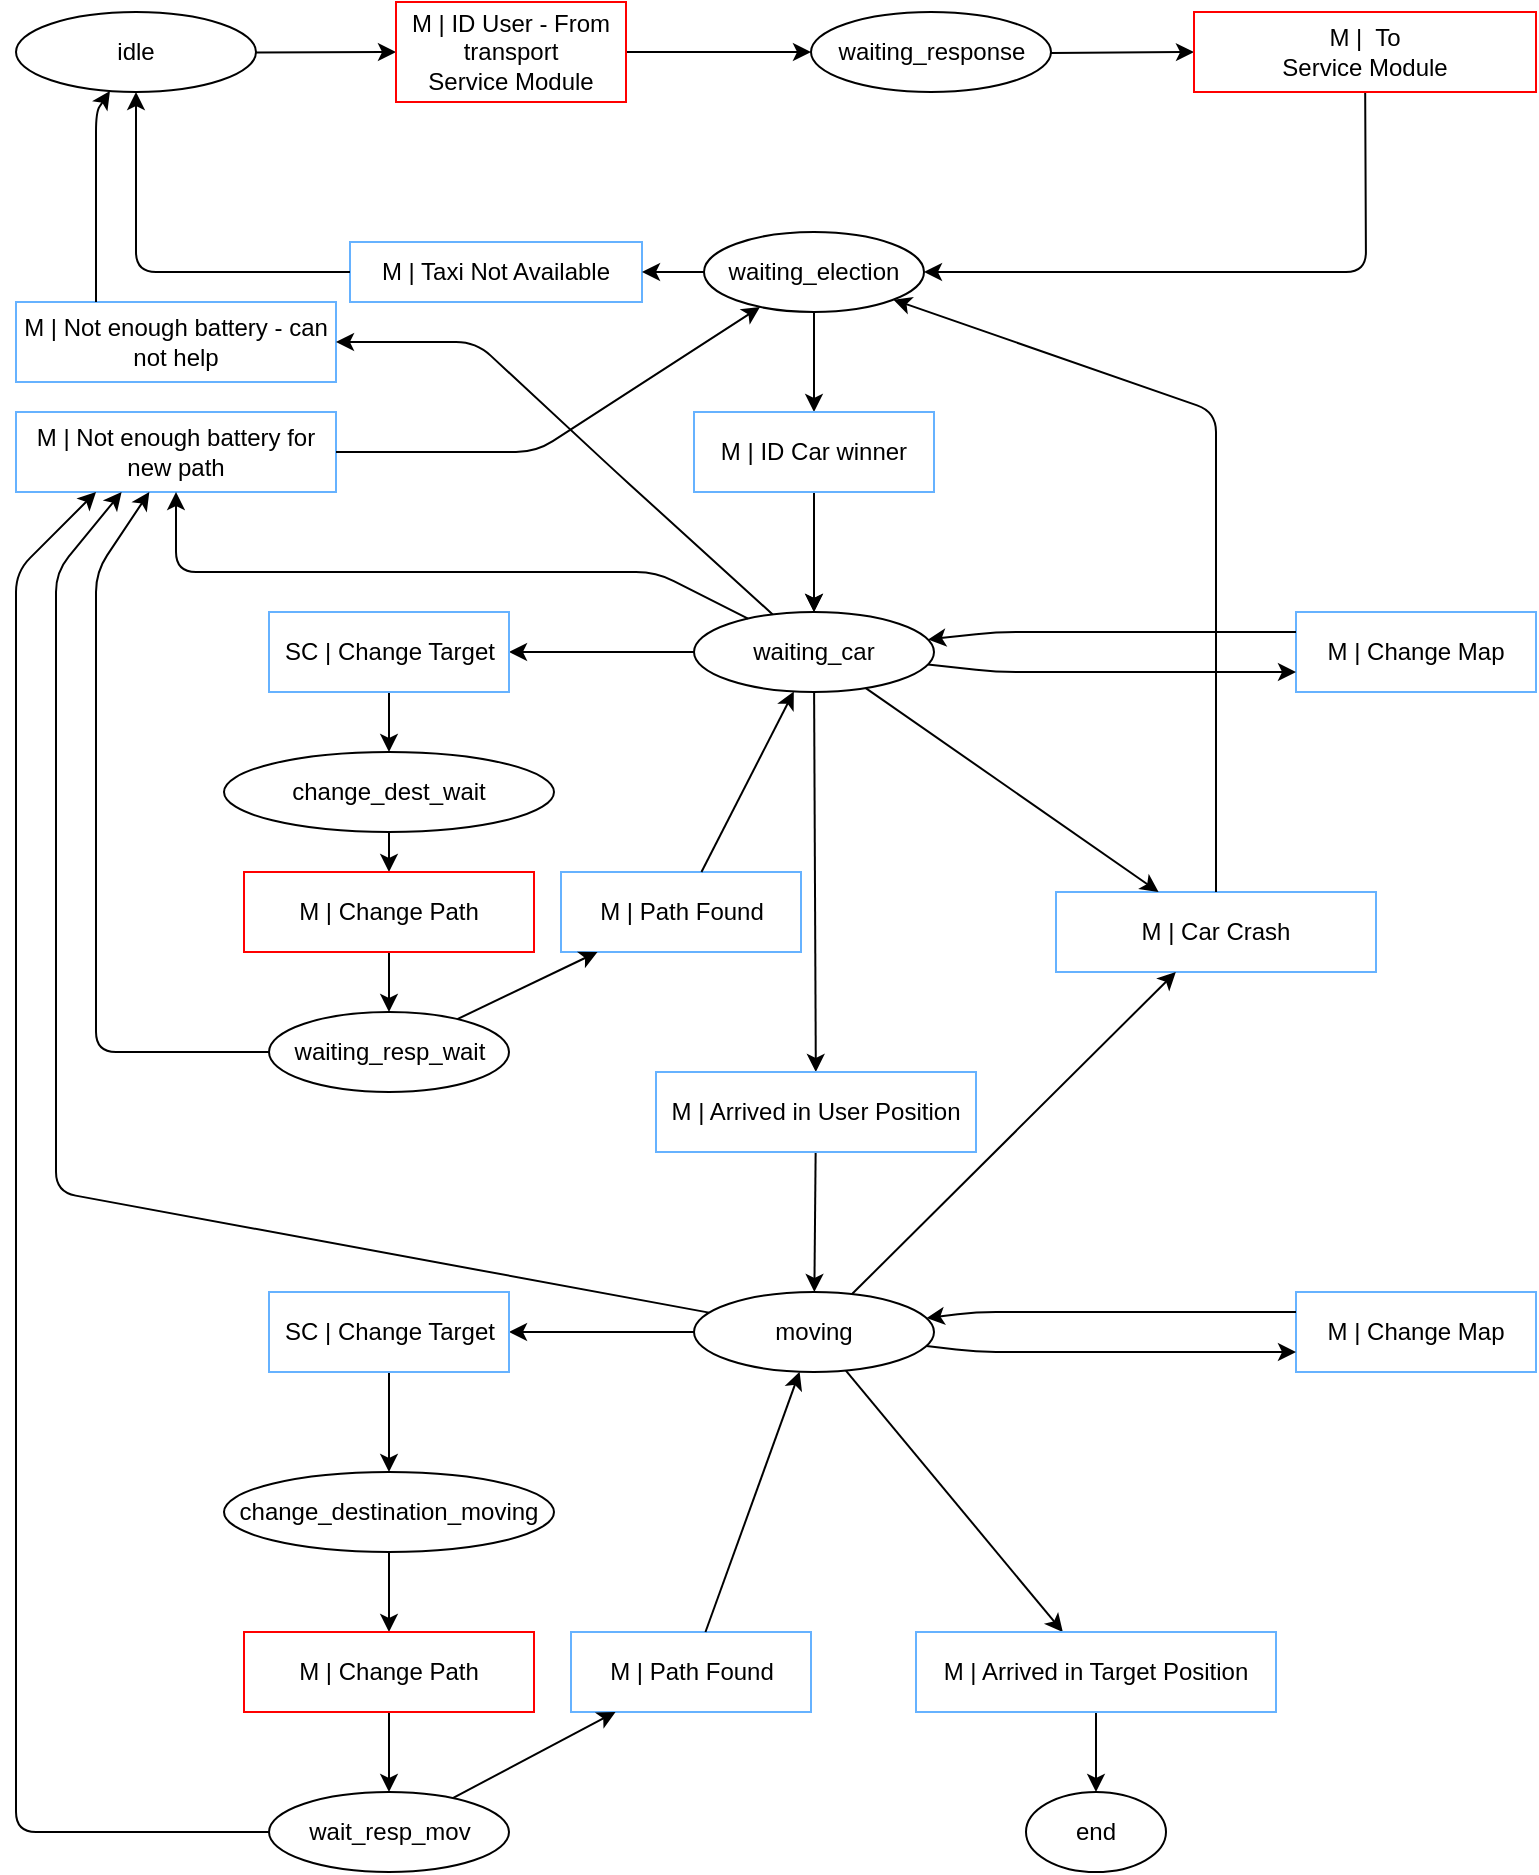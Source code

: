 <mxfile version="12.9.3" type="device"><diagram id="UIkgHiiRnHfRhCUhEY8e" name="Page-1"><mxGraphModel dx="1422" dy="822" grid="1" gridSize="10" guides="1" tooltips="1" connect="1" arrows="1" fold="1" page="1" pageScale="1" pageWidth="827" pageHeight="1169" math="0" shadow="0"><root><mxCell id="0"/><mxCell id="1" parent="0"/><mxCell id="0_yy_IyR2nImYbsmrZYt-3" value="idle" style="ellipse;whiteSpace=wrap;html=1;" parent="1" vertex="1"><mxGeometry x="40" y="40" width="120" height="40" as="geometry"/></mxCell><mxCell id="1BChCuuW57q9WMQYWWYu-3" value="waiting_response" style="ellipse;whiteSpace=wrap;html=1;" parent="1" vertex="1"><mxGeometry x="437.5" y="40" width="120" height="40" as="geometry"/></mxCell><mxCell id="1BChCuuW57q9WMQYWWYu-4" value="" style="endArrow=classic;html=1;" parent="1" source="1BChCuuW57q9WMQYWWYu-30" target="1BChCuuW57q9WMQYWWYu-3" edge="1"><mxGeometry width="50" height="50" relative="1" as="geometry"><mxPoint x="223" y="400" as="sourcePoint"/><mxPoint x="370" y="200" as="targetPoint"/></mxGeometry></mxCell><mxCell id="1BChCuuW57q9WMQYWWYu-6" value="" style="endArrow=classic;html=1;" parent="1" source="0_yy_IyR2nImYbsmrZYt-3" target="1BChCuuW57q9WMQYWWYu-30" edge="1"><mxGeometry width="50" height="50" relative="1" as="geometry"><mxPoint x="220" y="280" as="sourcePoint"/><mxPoint x="235.935" y="380" as="targetPoint"/></mxGeometry></mxCell><mxCell id="1BChCuuW57q9WMQYWWYu-13" value="" style="endArrow=classic;html=1;" parent="1" source="1BChCuuW57q9WMQYWWYu-3" target="1BChCuuW57q9WMQYWWYu-31" edge="1"><mxGeometry width="50" height="50" relative="1" as="geometry"><mxPoint x="160" y="530" as="sourcePoint"/><mxPoint x="509" y="60" as="targetPoint"/></mxGeometry></mxCell><mxCell id="1BChCuuW57q9WMQYWWYu-15" value="" style="endArrow=classic;html=1;" parent="1" source="1BChCuuW57q9WMQYWWYu-31" target="1BChCuuW57q9WMQYWWYu-17" edge="1"><mxGeometry width="50" height="50" relative="1" as="geometry"><mxPoint x="660" y="450" as="sourcePoint"/><mxPoint x="650" y="360" as="targetPoint"/><Array as="points"><mxPoint x="715" y="170"/></Array></mxGeometry></mxCell><mxCell id="1BChCuuW57q9WMQYWWYu-17" value="waiting_election" style="ellipse;whiteSpace=wrap;html=1;" parent="1" vertex="1"><mxGeometry x="384" y="150" width="110" height="40" as="geometry"/></mxCell><mxCell id="1BChCuuW57q9WMQYWWYu-19" value="waiting_car" style="ellipse;whiteSpace=wrap;html=1;" parent="1" vertex="1"><mxGeometry x="379" y="340" width="120" height="40" as="geometry"/></mxCell><mxCell id="1BChCuuW57q9WMQYWWYu-20" value="" style="endArrow=classic;html=1;" parent="1" source="1BChCuuW57q9WMQYWWYu-53" target="1BChCuuW57q9WMQYWWYu-19" edge="1"><mxGeometry width="50" height="50" relative="1" as="geometry"><mxPoint x="585" y="597.5" as="sourcePoint"/><mxPoint x="780" y="480" as="targetPoint"/></mxGeometry></mxCell><mxCell id="1BChCuuW57q9WMQYWWYu-29" value="" style="endArrow=classic;html=1;" parent="1" source="1BChCuuW57q9WMQYWWYu-17" target="1BChCuuW57q9WMQYWWYu-53" edge="1"><mxGeometry width="50" height="50" relative="1" as="geometry"><mxPoint x="567.45" y="515.569" as="sourcePoint"/><mxPoint x="545.432" y="575" as="targetPoint"/></mxGeometry></mxCell><mxCell id="1BChCuuW57q9WMQYWWYu-30" value="M | ID User - From&lt;br&gt;transport&lt;br&gt;Service Module" style="rounded=0;whiteSpace=wrap;html=1;fillColor=none;strokeColor=#FF0000;" parent="1" vertex="1"><mxGeometry x="230" y="35" width="115" height="50" as="geometry"/></mxCell><mxCell id="1BChCuuW57q9WMQYWWYu-31" value="M |&amp;nbsp; To&lt;br&gt;Service Module" style="rounded=0;whiteSpace=wrap;html=1;fillColor=none;strokeColor=#FF0000;" parent="1" vertex="1"><mxGeometry x="629" y="40" width="171" height="40" as="geometry"/></mxCell><mxCell id="1BChCuuW57q9WMQYWWYu-32" value="moving" style="ellipse;whiteSpace=wrap;html=1;strokeColor=#000000;fillColor=#ffffff;" parent="1" vertex="1"><mxGeometry x="379" y="680" width="120" height="40" as="geometry"/></mxCell><mxCell id="1BChCuuW57q9WMQYWWYu-33" value="" style="endArrow=classic;html=1;" parent="1" source="1BChCuuW57q9WMQYWWYu-52" target="1BChCuuW57q9WMQYWWYu-32" edge="1"><mxGeometry width="50" height="50" relative="1" as="geometry"><mxPoint x="650" y="810" as="sourcePoint"/><mxPoint x="700" y="760" as="targetPoint"/></mxGeometry></mxCell><mxCell id="1BChCuuW57q9WMQYWWYu-35" value="" style="endArrow=classic;html=1;" parent="1" source="1BChCuuW57q9WMQYWWYu-19" target="1BChCuuW57q9WMQYWWYu-52" edge="1"><mxGeometry width="50" height="50" relative="1" as="geometry"><mxPoint x="540" y="750" as="sourcePoint"/><mxPoint x="540" y="830" as="targetPoint"/></mxGeometry></mxCell><mxCell id="1BChCuuW57q9WMQYWWYu-36" value="end" style="ellipse;whiteSpace=wrap;html=1;strokeColor=#000000;fillColor=#ffffff;" parent="1" vertex="1"><mxGeometry x="545" y="930" width="70" height="40" as="geometry"/></mxCell><mxCell id="1BChCuuW57q9WMQYWWYu-37" value="" style="endArrow=classic;html=1;" parent="1" source="1BChCuuW57q9WMQYWWYu-49" target="1BChCuuW57q9WMQYWWYu-36" edge="1"><mxGeometry width="50" height="50" relative="1" as="geometry"><mxPoint x="330" y="960" as="sourcePoint"/><mxPoint x="380" y="910" as="targetPoint"/></mxGeometry></mxCell><mxCell id="1BChCuuW57q9WMQYWWYu-38" value="" style="endArrow=classic;html=1;" parent="1" source="1BChCuuW57q9WMQYWWYu-51" target="1BChCuuW57q9WMQYWWYu-40" edge="1"><mxGeometry width="50" height="50" relative="1" as="geometry"><mxPoint x="325" y="780" as="sourcePoint"/><mxPoint x="205" y="820" as="targetPoint"/></mxGeometry></mxCell><mxCell id="1BChCuuW57q9WMQYWWYu-39" value="" style="endArrow=classic;html=1;" parent="1" source="WJipe5HrG3yCDhKPvt2u-13" target="1BChCuuW57q9WMQYWWYu-58" edge="1"><mxGeometry width="50" height="50" relative="1" as="geometry"><mxPoint x="223.119" y="985" as="sourcePoint"/><mxPoint x="210" y="900" as="targetPoint"/></mxGeometry></mxCell><mxCell id="1BChCuuW57q9WMQYWWYu-40" value="change_dest_wait" style="ellipse;whiteSpace=wrap;html=1;strokeColor=#000000;fillColor=#ffffff;" parent="1" vertex="1"><mxGeometry x="144" y="410" width="165" height="40" as="geometry"/></mxCell><mxCell id="1BChCuuW57q9WMQYWWYu-42" value="" style="endArrow=classic;html=1;" parent="1" source="1BChCuuW57q9WMQYWWYu-19" target="1BChCuuW57q9WMQYWWYu-51" edge="1"><mxGeometry width="50" height="50" relative="1" as="geometry"><mxPoint x="490.943" y="723.03" as="sourcePoint"/><mxPoint x="228.961" y="846.879" as="targetPoint"/></mxGeometry></mxCell><mxCell id="1BChCuuW57q9WMQYWWYu-44" value="" style="endArrow=classic;html=1;" parent="1" source="1BChCuuW57q9WMQYWWYu-32" target="WJipe5HrG3yCDhKPvt2u-13" edge="1"><mxGeometry width="50" height="50" relative="1" as="geometry"><mxPoint x="480" y="870" as="sourcePoint"/><mxPoint x="259.696" y="985" as="targetPoint"/></mxGeometry></mxCell><mxCell id="1BChCuuW57q9WMQYWWYu-47" value="" style="endArrow=classic;html=1;" parent="1" source="1BChCuuW57q9WMQYWWYu-32" target="1BChCuuW57q9WMQYWWYu-49" edge="1"><mxGeometry width="50" height="50" relative="1" as="geometry"><mxPoint x="540" y="910" as="sourcePoint"/><mxPoint x="540" y="1010" as="targetPoint"/></mxGeometry></mxCell><mxCell id="1BChCuuW57q9WMQYWWYu-49" value="M | Arrived in Target Position" style="rounded=0;whiteSpace=wrap;html=1;strokeColor=#66B2FF;fillColor=none;" parent="1" vertex="1"><mxGeometry x="490" y="850" width="180" height="40" as="geometry"/></mxCell><mxCell id="1BChCuuW57q9WMQYWWYu-51" value="SC | Change Target" style="rounded=0;whiteSpace=wrap;html=1;strokeColor=#66B2FF;fillColor=none;" parent="1" vertex="1"><mxGeometry x="166.5" y="340" width="120" height="40" as="geometry"/></mxCell><mxCell id="1BChCuuW57q9WMQYWWYu-52" value="M | Arrived in User Position" style="rounded=0;whiteSpace=wrap;html=1;strokeColor=#66B2FF;fillColor=none;" parent="1" vertex="1"><mxGeometry x="360" y="570" width="160" height="40" as="geometry"/></mxCell><mxCell id="1BChCuuW57q9WMQYWWYu-56" value="M | Taxi Not Available" style="rounded=0;whiteSpace=wrap;html=1;strokeColor=#66B2FF;fillColor=none;" parent="1" vertex="1"><mxGeometry x="207" y="155" width="146" height="30" as="geometry"/></mxCell><mxCell id="1BChCuuW57q9WMQYWWYu-58" value="change_destination_moving" style="ellipse;whiteSpace=wrap;html=1;strokeColor=#000000;fillColor=#ffffff;" parent="1" vertex="1"><mxGeometry x="144" y="770" width="165" height="40" as="geometry"/></mxCell><mxCell id="1BChCuuW57q9WMQYWWYu-59" value="" style="endArrow=classic;html=1;" parent="1" source="1BChCuuW57q9WMQYWWYu-81" target="1BChCuuW57q9WMQYWWYu-67" edge="1"><mxGeometry width="50" height="50" relative="1" as="geometry"><mxPoint x="-185" y="797.5" as="sourcePoint"/><mxPoint x="-265" y="800" as="targetPoint"/></mxGeometry></mxCell><mxCell id="1BChCuuW57q9WMQYWWYu-62" value="" style="endArrow=classic;html=1;" parent="1" source="1BChCuuW57q9WMQYWWYu-40" target="1BChCuuW57q9WMQYWWYu-81" edge="1"><mxGeometry width="50" height="50" relative="1" as="geometry"><mxPoint x="-25" y="795" as="sourcePoint"/><mxPoint x="-75" y="792.077" as="targetPoint"/></mxGeometry></mxCell><mxCell id="1BChCuuW57q9WMQYWWYu-64" value="" style="endArrow=classic;html=1;" parent="1" source="WJipe5HrG3yCDhKPvt2u-12" target="1BChCuuW57q9WMQYWWYu-74" edge="1"><mxGeometry width="50" height="50" relative="1" as="geometry"><mxPoint x="-130" y="938.677" as="sourcePoint"/><mxPoint x="-250" y="932.5" as="targetPoint"/></mxGeometry></mxCell><mxCell id="1BChCuuW57q9WMQYWWYu-66" value="" style="endArrow=classic;html=1;" parent="1" source="1BChCuuW57q9WMQYWWYu-58" target="WJipe5HrG3yCDhKPvt2u-12" edge="1"><mxGeometry width="50" height="50" relative="1" as="geometry"><mxPoint x="-9.994" y="928.125" as="sourcePoint"/><mxPoint x="-20" y="933.451" as="targetPoint"/></mxGeometry></mxCell><mxCell id="1BChCuuW57q9WMQYWWYu-67" value="waiting_resp_wait" style="ellipse;whiteSpace=wrap;html=1;strokeColor=#000000;" parent="1" vertex="1"><mxGeometry x="166.5" y="540" width="120" height="40" as="geometry"/></mxCell><mxCell id="1BChCuuW57q9WMQYWWYu-68" value="" style="endArrow=classic;html=1;" parent="1" source="1BChCuuW57q9WMQYWWYu-53" target="1BChCuuW57q9WMQYWWYu-19" edge="1"><mxGeometry width="50" height="50" relative="1" as="geometry"><mxPoint x="-120" y="730" as="sourcePoint"/><mxPoint x="-70" y="680" as="targetPoint"/><Array as="points"/></mxGeometry></mxCell><mxCell id="1BChCuuW57q9WMQYWWYu-74" value="wait_resp_mov" style="ellipse;whiteSpace=wrap;html=1;strokeColor=#000000;fillColor=none;" parent="1" vertex="1"><mxGeometry x="166.5" y="930" width="120" height="40" as="geometry"/></mxCell><mxCell id="1BChCuuW57q9WMQYWWYu-81" value="M | Change Path" style="rounded=0;whiteSpace=wrap;html=1;fillColor=none;strokeColor=#FF0000;" parent="1" vertex="1"><mxGeometry x="154" y="470" width="145" height="40" as="geometry"/></mxCell><mxCell id="1BChCuuW57q9WMQYWWYu-84" value="M | Path Found" style="rounded=0;whiteSpace=wrap;html=1;strokeColor=#66B2FF;fillColor=none;" parent="1" vertex="1"><mxGeometry x="312.5" y="470" width="120" height="40" as="geometry"/></mxCell><mxCell id="1BChCuuW57q9WMQYWWYu-94" value="M | Not enough battery for new path" style="rounded=0;whiteSpace=wrap;html=1;strokeColor=#66B2FF;fillColor=none;" parent="1" vertex="1"><mxGeometry x="40" y="240" width="160" height="40" as="geometry"/></mxCell><mxCell id="WJipe5HrG3yCDhKPvt2u-1" value="" style="endArrow=classic;html=1;" parent="1" source="1BChCuuW57q9WMQYWWYu-17" target="1BChCuuW57q9WMQYWWYu-56" edge="1"><mxGeometry width="50" height="50" relative="1" as="geometry"><mxPoint x="420" y="200" as="sourcePoint"/><mxPoint x="470" y="150" as="targetPoint"/></mxGeometry></mxCell><mxCell id="1BChCuuW57q9WMQYWWYu-53" value="M | ID Car winner" style="rounded=0;whiteSpace=wrap;html=1;strokeColor=#66B2FF;fillColor=none;" parent="1" vertex="1"><mxGeometry x="379" y="240" width="120" height="40" as="geometry"/></mxCell><mxCell id="WJipe5HrG3yCDhKPvt2u-5" value="" style="endArrow=classic;html=1;" parent="1" source="1BChCuuW57q9WMQYWWYu-84" target="1BChCuuW57q9WMQYWWYu-19" edge="1"><mxGeometry width="50" height="50" relative="1" as="geometry"><mxPoint x="-20" y="726.916" as="sourcePoint"/><mxPoint x="721.684" y="606.911" as="targetPoint"/><Array as="points"/></mxGeometry></mxCell><mxCell id="WJipe5HrG3yCDhKPvt2u-7" value="" style="endArrow=classic;html=1;" parent="1" source="1BChCuuW57q9WMQYWWYu-19" target="1BChCuuW57q9WMQYWWYu-94" edge="1"><mxGeometry width="50" height="50" relative="1" as="geometry"><mxPoint x="550" y="830" as="sourcePoint"/><mxPoint x="600" y="780" as="targetPoint"/><Array as="points"><mxPoint x="360" y="320"/><mxPoint x="120" y="320"/></Array></mxGeometry></mxCell><mxCell id="WJipe5HrG3yCDhKPvt2u-11" value="" style="endArrow=classic;html=1;" parent="1" source="1BChCuuW57q9WMQYWWYu-67" target="1BChCuuW57q9WMQYWWYu-84" edge="1"><mxGeometry width="50" height="50" relative="1" as="geometry"><mxPoint x="-50" y="750" as="sourcePoint"/><mxPoint y="700" as="targetPoint"/></mxGeometry></mxCell><mxCell id="WJipe5HrG3yCDhKPvt2u-12" value="M | Change Path" style="rounded=0;whiteSpace=wrap;html=1;fillColor=none;strokeColor=#FF0000;" parent="1" vertex="1"><mxGeometry x="154" y="850" width="145" height="40" as="geometry"/></mxCell><mxCell id="WJipe5HrG3yCDhKPvt2u-13" value="SC | Change Target" style="rounded=0;whiteSpace=wrap;html=1;strokeColor=#66B2FF;fillColor=none;" parent="1" vertex="1"><mxGeometry x="166.5" y="680" width="120" height="40" as="geometry"/></mxCell><mxCell id="WJipe5HrG3yCDhKPvt2u-18" value="M | Change Map" style="rounded=0;whiteSpace=wrap;html=1;strokeColor=#66B2FF;fillColor=none;" parent="1" vertex="1"><mxGeometry x="680" y="680" width="120" height="40" as="geometry"/></mxCell><mxCell id="WJipe5HrG3yCDhKPvt2u-19" value="M | Change Map" style="rounded=0;whiteSpace=wrap;html=1;strokeColor=#66B2FF;fillColor=none;" parent="1" vertex="1"><mxGeometry x="680" y="340" width="120" height="40" as="geometry"/></mxCell><mxCell id="WJipe5HrG3yCDhKPvt2u-28" value="M | Path Found" style="rounded=0;whiteSpace=wrap;html=1;strokeColor=#66B2FF;fillColor=none;" parent="1" vertex="1"><mxGeometry x="317.5" y="850" width="120" height="40" as="geometry"/></mxCell><mxCell id="WJipe5HrG3yCDhKPvt2u-29" value="" style="endArrow=classic;html=1;" parent="1" source="1BChCuuW57q9WMQYWWYu-74" target="WJipe5HrG3yCDhKPvt2u-28" edge="1"><mxGeometry width="50" height="50" relative="1" as="geometry"><mxPoint x="110" y="890" as="sourcePoint"/><mxPoint x="160" y="840" as="targetPoint"/></mxGeometry></mxCell><mxCell id="WJipe5HrG3yCDhKPvt2u-30" value="" style="endArrow=classic;html=1;" parent="1" source="WJipe5HrG3yCDhKPvt2u-28" target="1BChCuuW57q9WMQYWWYu-32" edge="1"><mxGeometry width="50" height="50" relative="1" as="geometry"><mxPoint x="150" y="890" as="sourcePoint"/><mxPoint x="200" y="840" as="targetPoint"/></mxGeometry></mxCell><mxCell id="j1AvFHdhMihn1vDde2i7-3" value="M | Car Crash" style="rounded=0;whiteSpace=wrap;html=1;strokeColor=#66B2FF;fillColor=none;" parent="1" vertex="1"><mxGeometry x="560" y="480" width="160" height="40" as="geometry"/></mxCell><mxCell id="j1AvFHdhMihn1vDde2i7-6" value="" style="endArrow=classic;html=1;" parent="1" source="j1AvFHdhMihn1vDde2i7-3" target="1BChCuuW57q9WMQYWWYu-17" edge="1"><mxGeometry width="50" height="50" relative="1" as="geometry"><mxPoint x="570" y="670" as="sourcePoint"/><mxPoint x="620" y="620" as="targetPoint"/><Array as="points"><mxPoint x="640" y="430"/><mxPoint x="640" y="240"/></Array></mxGeometry></mxCell><mxCell id="j1AvFHdhMihn1vDde2i7-7" value="" style="endArrow=classic;html=1;entryX=0.33;entryY=1;entryDx=0;entryDy=0;entryPerimeter=0;" parent="1" source="1BChCuuW57q9WMQYWWYu-32" target="1BChCuuW57q9WMQYWWYu-94" edge="1"><mxGeometry width="50" height="50" relative="1" as="geometry"><mxPoint x="210" y="910" as="sourcePoint"/><mxPoint x="93" y="283" as="targetPoint"/><Array as="points"><mxPoint x="60" y="630"/><mxPoint x="60" y="320"/></Array></mxGeometry></mxCell><mxCell id="j1AvFHdhMihn1vDde2i7-8" value="" style="endArrow=classic;html=1;" parent="1" source="1BChCuuW57q9WMQYWWYu-56" target="0_yy_IyR2nImYbsmrZYt-3" edge="1"><mxGeometry width="50" height="50" relative="1" as="geometry"><mxPoint x="100" y="180" as="sourcePoint"/><mxPoint x="150" y="130" as="targetPoint"/><Array as="points"><mxPoint x="100" y="170"/></Array></mxGeometry></mxCell><mxCell id="j1AvFHdhMihn1vDde2i7-12" value="" style="endArrow=classic;html=1;entryX=0.25;entryY=1;entryDx=0;entryDy=0;" parent="1" source="1BChCuuW57q9WMQYWWYu-74" target="1BChCuuW57q9WMQYWWYu-94" edge="1"><mxGeometry width="50" height="50" relative="1" as="geometry"><mxPoint x="30" y="880" as="sourcePoint"/><mxPoint x="80" y="830" as="targetPoint"/><Array as="points"><mxPoint x="40" y="950"/><mxPoint x="40" y="320"/></Array></mxGeometry></mxCell><mxCell id="j1AvFHdhMihn1vDde2i7-14" value="" style="endArrow=classic;html=1;" parent="1" source="1BChCuuW57q9WMQYWWYu-67" target="1BChCuuW57q9WMQYWWYu-94" edge="1"><mxGeometry width="50" height="50" relative="1" as="geometry"><mxPoint x="280" y="600" as="sourcePoint"/><mxPoint x="330" y="550" as="targetPoint"/><Array as="points"><mxPoint x="80" y="560"/><mxPoint x="80" y="320"/></Array></mxGeometry></mxCell><mxCell id="j1AvFHdhMihn1vDde2i7-15" value="" style="endArrow=classic;html=1;entryX=0;entryY=0.75;entryDx=0;entryDy=0;" parent="1" source="1BChCuuW57q9WMQYWWYu-19" target="WJipe5HrG3yCDhKPvt2u-19" edge="1"><mxGeometry width="50" height="50" relative="1" as="geometry"><mxPoint x="560" y="760" as="sourcePoint"/><mxPoint x="610" y="710" as="targetPoint"/><Array as="points"><mxPoint x="530" y="370"/></Array></mxGeometry></mxCell><mxCell id="j1AvFHdhMihn1vDde2i7-17" value="" style="endArrow=classic;html=1;" parent="1" source="1BChCuuW57q9WMQYWWYu-32" target="j1AvFHdhMihn1vDde2i7-3" edge="1"><mxGeometry width="50" height="50" relative="1" as="geometry"><mxPoint x="580" y="760" as="sourcePoint"/><mxPoint x="630" y="710" as="targetPoint"/></mxGeometry></mxCell><mxCell id="j1AvFHdhMihn1vDde2i7-18" value="" style="endArrow=classic;html=1;" parent="1" source="1BChCuuW57q9WMQYWWYu-19" target="j1AvFHdhMihn1vDde2i7-3" edge="1"><mxGeometry width="50" height="50" relative="1" as="geometry"><mxPoint x="530" y="780" as="sourcePoint"/><mxPoint x="580" y="730" as="targetPoint"/></mxGeometry></mxCell><mxCell id="j1AvFHdhMihn1vDde2i7-19" value="" style="endArrow=classic;html=1;exitX=0;exitY=0.25;exitDx=0;exitDy=0;" parent="1" source="WJipe5HrG3yCDhKPvt2u-19" target="1BChCuuW57q9WMQYWWYu-19" edge="1"><mxGeometry width="50" height="50" relative="1" as="geometry"><mxPoint x="730" y="440" as="sourcePoint"/><mxPoint x="700" y="430" as="targetPoint"/><Array as="points"><mxPoint x="530" y="350"/></Array></mxGeometry></mxCell><mxCell id="j1AvFHdhMihn1vDde2i7-20" value="" style="endArrow=classic;html=1;entryX=0;entryY=0.75;entryDx=0;entryDy=0;" parent="1" source="1BChCuuW57q9WMQYWWYu-32" target="WJipe5HrG3yCDhKPvt2u-18" edge="1"><mxGeometry width="50" height="50" relative="1" as="geometry"><mxPoint x="530" y="760" as="sourcePoint"/><mxPoint x="630" y="730" as="targetPoint"/><Array as="points"><mxPoint x="520" y="710"/></Array></mxGeometry></mxCell><mxCell id="j1AvFHdhMihn1vDde2i7-22" value="" style="endArrow=classic;html=1;exitX=0;exitY=0.25;exitDx=0;exitDy=0;" parent="1" source="WJipe5HrG3yCDhKPvt2u-18" target="1BChCuuW57q9WMQYWWYu-32" edge="1"><mxGeometry width="50" height="50" relative="1" as="geometry"><mxPoint x="620" y="720" as="sourcePoint"/><mxPoint x="540" y="660" as="targetPoint"/><Array as="points"><mxPoint x="520" y="690"/></Array></mxGeometry></mxCell><mxCell id="jZTQ0gnb8pJcjgSb07tS-2" value="" style="endArrow=classic;html=1;" edge="1" parent="1" source="1BChCuuW57q9WMQYWWYu-94" target="1BChCuuW57q9WMQYWWYu-17"><mxGeometry width="50" height="50" relative="1" as="geometry"><mxPoint x="260" y="270" as="sourcePoint"/><mxPoint x="310" y="220" as="targetPoint"/><Array as="points"><mxPoint x="300" y="260"/></Array></mxGeometry></mxCell><mxCell id="jZTQ0gnb8pJcjgSb07tS-4" value="M | Not enough battery - can not help" style="rounded=0;whiteSpace=wrap;html=1;strokeColor=#66B2FF;fillColor=none;" vertex="1" parent="1"><mxGeometry x="40" y="185" width="160" height="40" as="geometry"/></mxCell><mxCell id="jZTQ0gnb8pJcjgSb07tS-5" value="" style="endArrow=classic;html=1;exitX=0.25;exitY=0;exitDx=0;exitDy=0;" edge="1" parent="1" source="jZTQ0gnb8pJcjgSb07tS-4" target="0_yy_IyR2nImYbsmrZYt-3"><mxGeometry width="50" height="50" relative="1" as="geometry"><mxPoint y="150" as="sourcePoint"/><mxPoint x="50" y="100" as="targetPoint"/><Array as="points"><mxPoint x="80" y="90"/></Array></mxGeometry></mxCell><mxCell id="jZTQ0gnb8pJcjgSb07tS-6" value="" style="endArrow=classic;html=1;" edge="1" parent="1" source="1BChCuuW57q9WMQYWWYu-19" target="jZTQ0gnb8pJcjgSb07tS-4"><mxGeometry width="50" height="50" relative="1" as="geometry"><mxPoint x="230" y="250" as="sourcePoint"/><mxPoint x="280" y="200" as="targetPoint"/><Array as="points"><mxPoint x="340" y="270"/><mxPoint x="270" y="205"/></Array></mxGeometry></mxCell></root></mxGraphModel></diagram></mxfile>